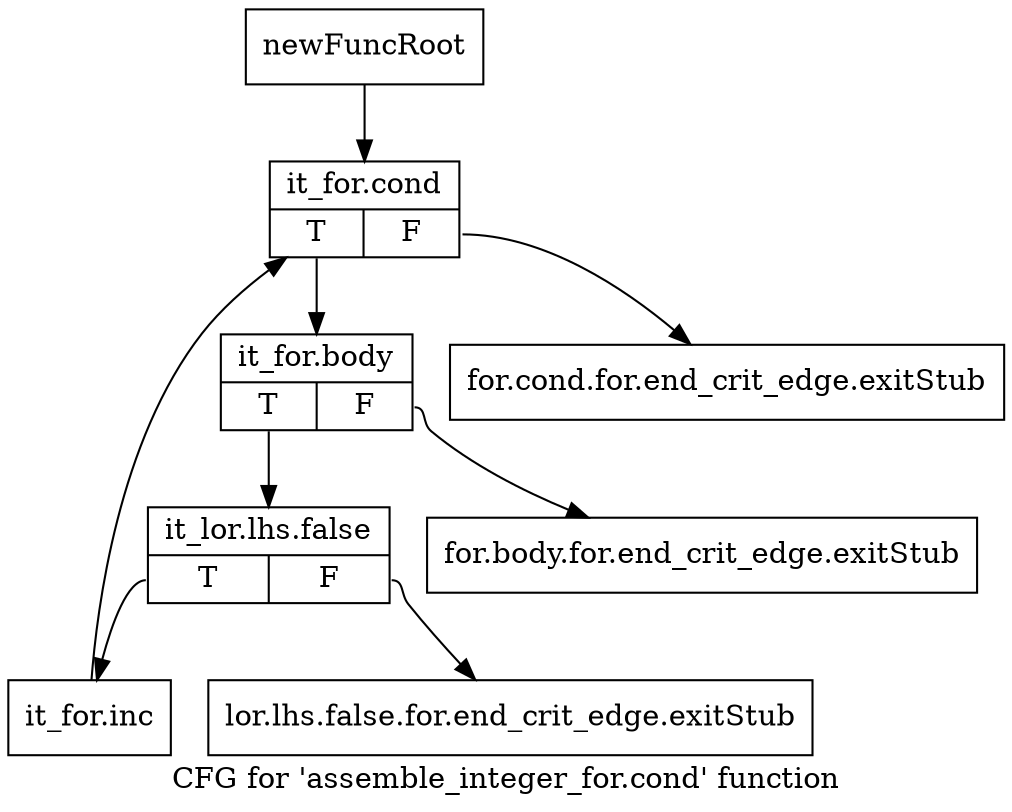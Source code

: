 digraph "CFG for 'assemble_integer_for.cond' function" {
	label="CFG for 'assemble_integer_for.cond' function";

	Node0xc64a9a0 [shape=record,label="{newFuncRoot}"];
	Node0xc64a9a0 -> Node0xc64aae0;
	Node0xc64a9f0 [shape=record,label="{for.cond.for.end_crit_edge.exitStub}"];
	Node0xc64aa40 [shape=record,label="{for.body.for.end_crit_edge.exitStub}"];
	Node0xc64aa90 [shape=record,label="{lor.lhs.false.for.end_crit_edge.exitStub}"];
	Node0xc64aae0 [shape=record,label="{it_for.cond|{<s0>T|<s1>F}}"];
	Node0xc64aae0:s0 -> Node0xc64ab30;
	Node0xc64aae0:s1 -> Node0xc64a9f0;
	Node0xc64ab30 [shape=record,label="{it_for.body|{<s0>T|<s1>F}}"];
	Node0xc64ab30:s0 -> Node0xc64ab80;
	Node0xc64ab30:s1 -> Node0xc64aa40;
	Node0xc64ab80 [shape=record,label="{it_lor.lhs.false|{<s0>T|<s1>F}}"];
	Node0xc64ab80:s0 -> Node0xc64abd0;
	Node0xc64ab80:s1 -> Node0xc64aa90;
	Node0xc64abd0 [shape=record,label="{it_for.inc}"];
	Node0xc64abd0 -> Node0xc64aae0;
}
